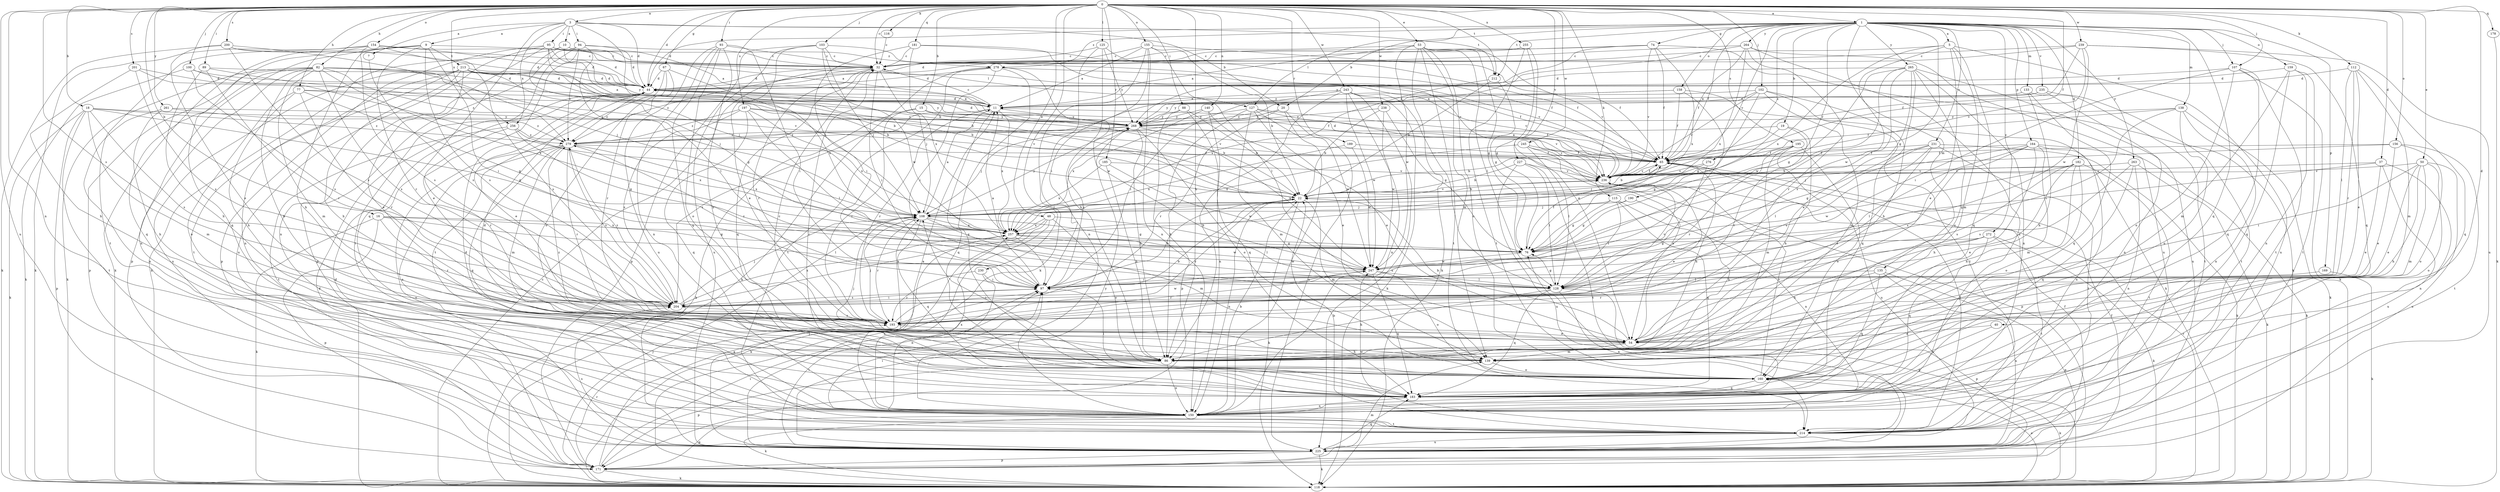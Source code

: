 strict digraph  {
0;
1;
3;
5;
7;
9;
10;
11;
15;
16;
18;
19;
20;
22;
32;
37;
40;
44;
48;
50;
53;
54;
65;
67;
74;
76;
77;
82;
86;
88;
89;
93;
94;
95;
97;
100;
102;
103;
107;
108;
112;
115;
116;
118;
125;
127;
128;
133;
135;
138;
139;
140;
150;
154;
155;
156;
158;
159;
160;
164;
169;
171;
178;
181;
182;
183;
185;
189;
190;
193;
195;
197;
200;
201;
204;
212;
213;
214;
225;
227;
230;
231;
235;
236;
238;
239;
243;
245;
247;
255;
256;
257;
261;
263;
264;
265;
268;
272;
276;
278;
279;
0 -> 1  [label=a];
0 -> 3  [label=a];
0 -> 15  [label=b];
0 -> 16  [label=b];
0 -> 18  [label=b];
0 -> 32  [label=c];
0 -> 37  [label=d];
0 -> 40  [label=d];
0 -> 44  [label=d];
0 -> 48  [label=e];
0 -> 50  [label=e];
0 -> 53  [label=e];
0 -> 65  [label=f];
0 -> 67  [label=g];
0 -> 77  [label=h];
0 -> 82  [label=h];
0 -> 86  [label=h];
0 -> 88  [label=i];
0 -> 89  [label=i];
0 -> 93  [label=i];
0 -> 100  [label=j];
0 -> 102  [label=j];
0 -> 103  [label=j];
0 -> 107  [label=j];
0 -> 112  [label=k];
0 -> 115  [label=k];
0 -> 116  [label=k];
0 -> 125  [label=l];
0 -> 140  [label=n];
0 -> 150  [label=n];
0 -> 154  [label=o];
0 -> 155  [label=o];
0 -> 156  [label=o];
0 -> 178  [label=q];
0 -> 181  [label=q];
0 -> 185  [label=r];
0 -> 189  [label=r];
0 -> 195  [label=s];
0 -> 197  [label=s];
0 -> 200  [label=s];
0 -> 201  [label=s];
0 -> 204  [label=s];
0 -> 212  [label=t];
0 -> 225  [label=u];
0 -> 227  [label=v];
0 -> 230  [label=v];
0 -> 238  [label=w];
0 -> 239  [label=w];
0 -> 243  [label=w];
0 -> 245  [label=w];
0 -> 255  [label=x];
0 -> 256  [label=x];
0 -> 261  [label=y];
1 -> 5  [label=a];
1 -> 19  [label=b];
1 -> 20  [label=b];
1 -> 44  [label=d];
1 -> 65  [label=f];
1 -> 74  [label=g];
1 -> 76  [label=g];
1 -> 107  [label=j];
1 -> 127  [label=l];
1 -> 133  [label=m];
1 -> 135  [label=m];
1 -> 138  [label=m];
1 -> 158  [label=o];
1 -> 159  [label=o];
1 -> 164  [label=p];
1 -> 169  [label=p];
1 -> 182  [label=q];
1 -> 183  [label=q];
1 -> 190  [label=r];
1 -> 212  [label=t];
1 -> 231  [label=v];
1 -> 235  [label=v];
1 -> 236  [label=v];
1 -> 263  [label=y];
1 -> 264  [label=y];
1 -> 265  [label=y];
1 -> 272  [label=z];
1 -> 276  [label=z];
1 -> 278  [label=z];
3 -> 7  [label=a];
3 -> 9  [label=a];
3 -> 10  [label=a];
3 -> 20  [label=b];
3 -> 22  [label=b];
3 -> 44  [label=d];
3 -> 94  [label=i];
3 -> 95  [label=i];
3 -> 183  [label=q];
3 -> 212  [label=t];
3 -> 256  [label=x];
5 -> 32  [label=c];
5 -> 54  [label=e];
5 -> 139  [label=m];
5 -> 183  [label=q];
5 -> 225  [label=u];
5 -> 247  [label=w];
5 -> 257  [label=x];
7 -> 204  [label=s];
9 -> 86  [label=h];
9 -> 97  [label=i];
9 -> 118  [label=k];
9 -> 127  [label=l];
9 -> 171  [label=p];
9 -> 193  [label=r];
9 -> 204  [label=s];
9 -> 213  [label=t];
10 -> 11  [label=a];
10 -> 22  [label=b];
10 -> 108  [label=j];
10 -> 118  [label=k];
10 -> 278  [label=z];
11 -> 32  [label=c];
11 -> 44  [label=d];
11 -> 183  [label=q];
11 -> 193  [label=r];
11 -> 204  [label=s];
11 -> 257  [label=x];
11 -> 268  [label=y];
15 -> 22  [label=b];
15 -> 118  [label=k];
15 -> 193  [label=r];
15 -> 268  [label=y];
16 -> 76  [label=g];
16 -> 118  [label=k];
16 -> 128  [label=l];
16 -> 171  [label=p];
16 -> 193  [label=r];
16 -> 257  [label=x];
18 -> 76  [label=g];
18 -> 118  [label=k];
18 -> 139  [label=m];
18 -> 171  [label=p];
18 -> 204  [label=s];
18 -> 214  [label=t];
18 -> 268  [label=y];
18 -> 279  [label=z];
19 -> 76  [label=g];
19 -> 86  [label=h];
19 -> 193  [label=r];
19 -> 279  [label=z];
20 -> 150  [label=w];
20 -> 193  [label=r];
20 -> 225  [label=u];
20 -> 268  [label=y];
22 -> 108  [label=j];
22 -> 118  [label=k];
22 -> 139  [label=m];
22 -> 150  [label=n];
22 -> 193  [label=r];
22 -> 236  [label=v];
32 -> 44  [label=d];
32 -> 97  [label=i];
32 -> 108  [label=j];
32 -> 183  [label=q];
32 -> 193  [label=r];
32 -> 236  [label=v];
32 -> 279  [label=z];
37 -> 54  [label=e];
37 -> 76  [label=g];
37 -> 150  [label=n];
37 -> 225  [label=u];
37 -> 236  [label=v];
40 -> 54  [label=e];
40 -> 160  [label=o];
44 -> 11  [label=a];
44 -> 54  [label=e];
44 -> 65  [label=f];
44 -> 279  [label=z];
48 -> 118  [label=k];
48 -> 128  [label=l];
48 -> 160  [label=o];
48 -> 204  [label=s];
48 -> 225  [label=u];
48 -> 257  [label=x];
50 -> 54  [label=e];
50 -> 86  [label=h];
50 -> 97  [label=i];
50 -> 139  [label=m];
50 -> 160  [label=o];
50 -> 225  [label=u];
50 -> 236  [label=v];
53 -> 11  [label=a];
53 -> 32  [label=c];
53 -> 76  [label=g];
53 -> 118  [label=k];
53 -> 128  [label=l];
53 -> 139  [label=m];
53 -> 160  [label=o];
53 -> 214  [label=t];
53 -> 236  [label=v];
53 -> 247  [label=w];
54 -> 22  [label=b];
54 -> 86  [label=h];
54 -> 139  [label=m];
65 -> 11  [label=a];
65 -> 22  [label=b];
65 -> 44  [label=d];
65 -> 86  [label=h];
65 -> 236  [label=v];
67 -> 44  [label=d];
67 -> 160  [label=o];
67 -> 193  [label=r];
67 -> 214  [label=t];
67 -> 257  [label=x];
74 -> 32  [label=c];
74 -> 44  [label=d];
74 -> 65  [label=f];
74 -> 118  [label=k];
74 -> 236  [label=v];
74 -> 257  [label=x];
74 -> 268  [label=y];
76 -> 65  [label=f];
76 -> 247  [label=w];
77 -> 11  [label=a];
77 -> 76  [label=g];
77 -> 86  [label=h];
77 -> 160  [label=o];
77 -> 193  [label=r];
77 -> 268  [label=y];
82 -> 22  [label=b];
82 -> 44  [label=d];
82 -> 86  [label=h];
82 -> 108  [label=j];
82 -> 118  [label=k];
82 -> 139  [label=m];
82 -> 150  [label=n];
82 -> 171  [label=p];
82 -> 183  [label=q];
82 -> 204  [label=s];
82 -> 257  [label=x];
82 -> 279  [label=z];
86 -> 32  [label=c];
86 -> 108  [label=j];
86 -> 150  [label=n];
86 -> 171  [label=p];
88 -> 22  [label=b];
88 -> 171  [label=p];
88 -> 183  [label=q];
88 -> 268  [label=y];
89 -> 44  [label=d];
89 -> 86  [label=h];
89 -> 193  [label=r];
89 -> 236  [label=v];
93 -> 32  [label=c];
93 -> 86  [label=h];
93 -> 97  [label=i];
93 -> 150  [label=n];
93 -> 160  [label=o];
93 -> 183  [label=q];
93 -> 225  [label=u];
94 -> 32  [label=c];
94 -> 44  [label=d];
94 -> 54  [label=e];
94 -> 128  [label=l];
94 -> 171  [label=p];
94 -> 214  [label=t];
94 -> 279  [label=z];
95 -> 11  [label=a];
95 -> 32  [label=c];
95 -> 44  [label=d];
95 -> 108  [label=j];
95 -> 150  [label=n];
95 -> 171  [label=p];
95 -> 225  [label=u];
95 -> 268  [label=y];
97 -> 11  [label=a];
97 -> 22  [label=b];
97 -> 204  [label=s];
97 -> 268  [label=y];
97 -> 279  [label=z];
100 -> 44  [label=d];
100 -> 108  [label=j];
100 -> 118  [label=k];
100 -> 204  [label=s];
102 -> 11  [label=a];
102 -> 76  [label=g];
102 -> 139  [label=m];
102 -> 183  [label=q];
102 -> 214  [label=t];
102 -> 236  [label=v];
102 -> 268  [label=y];
103 -> 32  [label=c];
103 -> 54  [label=e];
103 -> 108  [label=j];
103 -> 171  [label=p];
103 -> 225  [label=u];
103 -> 236  [label=v];
103 -> 247  [label=w];
107 -> 44  [label=d];
107 -> 97  [label=i];
107 -> 118  [label=k];
107 -> 160  [label=o];
107 -> 183  [label=q];
107 -> 214  [label=t];
108 -> 11  [label=a];
108 -> 76  [label=g];
108 -> 139  [label=m];
108 -> 183  [label=q];
108 -> 193  [label=r];
108 -> 257  [label=x];
108 -> 268  [label=y];
112 -> 44  [label=d];
112 -> 54  [label=e];
112 -> 128  [label=l];
112 -> 139  [label=m];
112 -> 183  [label=q];
112 -> 193  [label=r];
115 -> 76  [label=g];
115 -> 108  [label=j];
115 -> 128  [label=l];
115 -> 150  [label=n];
115 -> 183  [label=q];
116 -> 32  [label=c];
118 -> 32  [label=c];
118 -> 44  [label=d];
118 -> 76  [label=g];
118 -> 108  [label=j];
118 -> 160  [label=o];
118 -> 236  [label=v];
125 -> 32  [label=c];
125 -> 65  [label=f];
125 -> 86  [label=h];
125 -> 150  [label=n];
125 -> 268  [label=y];
127 -> 54  [label=e];
127 -> 65  [label=f];
127 -> 86  [label=h];
127 -> 139  [label=m];
127 -> 236  [label=v];
127 -> 247  [label=w];
127 -> 268  [label=y];
128 -> 76  [label=g];
128 -> 86  [label=h];
128 -> 150  [label=n];
128 -> 171  [label=p];
128 -> 183  [label=q];
128 -> 236  [label=v];
133 -> 11  [label=a];
133 -> 86  [label=h];
133 -> 183  [label=q];
133 -> 214  [label=t];
135 -> 97  [label=i];
135 -> 171  [label=p];
135 -> 183  [label=q];
135 -> 193  [label=r];
135 -> 225  [label=u];
138 -> 65  [label=f];
138 -> 97  [label=i];
138 -> 118  [label=k];
138 -> 150  [label=n];
138 -> 160  [label=o];
138 -> 268  [label=y];
139 -> 44  [label=d];
139 -> 160  [label=o];
139 -> 279  [label=z];
140 -> 54  [label=e];
140 -> 150  [label=n];
140 -> 257  [label=x];
140 -> 268  [label=y];
150 -> 11  [label=a];
150 -> 22  [label=b];
150 -> 44  [label=d];
150 -> 97  [label=i];
150 -> 118  [label=k];
150 -> 171  [label=p];
150 -> 214  [label=t];
150 -> 257  [label=x];
154 -> 22  [label=b];
154 -> 32  [label=c];
154 -> 44  [label=d];
154 -> 118  [label=k];
154 -> 183  [label=q];
154 -> 204  [label=s];
154 -> 214  [label=t];
155 -> 11  [label=a];
155 -> 22  [label=b];
155 -> 32  [label=c];
155 -> 65  [label=f];
155 -> 97  [label=i];
155 -> 118  [label=k];
155 -> 128  [label=l];
155 -> 150  [label=n];
156 -> 22  [label=b];
156 -> 54  [label=e];
156 -> 65  [label=f];
156 -> 160  [label=o];
156 -> 214  [label=t];
158 -> 11  [label=a];
158 -> 65  [label=f];
158 -> 97  [label=i];
158 -> 118  [label=k];
158 -> 279  [label=z];
159 -> 44  [label=d];
159 -> 139  [label=m];
159 -> 150  [label=n];
159 -> 183  [label=q];
159 -> 214  [label=t];
160 -> 97  [label=i];
160 -> 108  [label=j];
160 -> 118  [label=k];
160 -> 183  [label=q];
160 -> 236  [label=v];
164 -> 65  [label=f];
164 -> 86  [label=h];
164 -> 108  [label=j];
164 -> 118  [label=k];
164 -> 128  [label=l];
164 -> 139  [label=m];
164 -> 150  [label=n];
164 -> 204  [label=s];
169 -> 118  [label=k];
169 -> 128  [label=l];
171 -> 44  [label=d];
171 -> 65  [label=f];
171 -> 97  [label=i];
171 -> 118  [label=k];
171 -> 139  [label=m];
171 -> 193  [label=r];
171 -> 257  [label=x];
178 -> 118  [label=k];
181 -> 32  [label=c];
181 -> 65  [label=f];
181 -> 97  [label=i];
181 -> 236  [label=v];
181 -> 257  [label=x];
182 -> 54  [label=e];
182 -> 86  [label=h];
182 -> 160  [label=o];
182 -> 204  [label=s];
182 -> 214  [label=t];
182 -> 236  [label=v];
182 -> 247  [label=w];
183 -> 32  [label=c];
183 -> 150  [label=n];
185 -> 86  [label=h];
185 -> 236  [label=v];
185 -> 247  [label=w];
185 -> 257  [label=x];
189 -> 65  [label=f];
189 -> 247  [label=w];
189 -> 257  [label=x];
190 -> 76  [label=g];
190 -> 86  [label=h];
190 -> 108  [label=j];
193 -> 22  [label=b];
193 -> 54  [label=e];
193 -> 108  [label=j];
195 -> 22  [label=b];
195 -> 65  [label=f];
195 -> 139  [label=m];
195 -> 160  [label=o];
195 -> 193  [label=r];
195 -> 225  [label=u];
197 -> 128  [label=l];
197 -> 183  [label=q];
197 -> 204  [label=s];
197 -> 236  [label=v];
197 -> 257  [label=x];
197 -> 268  [label=y];
197 -> 279  [label=z];
200 -> 32  [label=c];
200 -> 44  [label=d];
200 -> 54  [label=e];
200 -> 108  [label=j];
200 -> 118  [label=k];
200 -> 204  [label=s];
201 -> 11  [label=a];
201 -> 44  [label=d];
201 -> 86  [label=h];
201 -> 204  [label=s];
204 -> 97  [label=i];
204 -> 108  [label=j];
204 -> 193  [label=r];
204 -> 247  [label=w];
204 -> 257  [label=x];
204 -> 279  [label=z];
212 -> 22  [label=b];
212 -> 76  [label=g];
212 -> 257  [label=x];
213 -> 22  [label=b];
213 -> 44  [label=d];
213 -> 54  [label=e];
213 -> 76  [label=g];
213 -> 86  [label=h];
213 -> 150  [label=n];
213 -> 204  [label=s];
213 -> 214  [label=t];
213 -> 225  [label=u];
213 -> 236  [label=v];
214 -> 22  [label=b];
214 -> 65  [label=f];
214 -> 97  [label=i];
214 -> 225  [label=u];
214 -> 247  [label=w];
225 -> 65  [label=f];
225 -> 97  [label=i];
225 -> 108  [label=j];
225 -> 118  [label=k];
225 -> 171  [label=p];
225 -> 183  [label=q];
225 -> 204  [label=s];
225 -> 268  [label=y];
227 -> 22  [label=b];
227 -> 128  [label=l];
227 -> 214  [label=t];
227 -> 225  [label=u];
227 -> 236  [label=v];
230 -> 97  [label=i];
230 -> 150  [label=n];
230 -> 193  [label=r];
231 -> 54  [label=e];
231 -> 65  [label=f];
231 -> 76  [label=g];
231 -> 118  [label=k];
231 -> 128  [label=l];
231 -> 204  [label=s];
231 -> 214  [label=t];
235 -> 11  [label=a];
235 -> 150  [label=n];
235 -> 214  [label=t];
235 -> 268  [label=y];
236 -> 22  [label=b];
236 -> 54  [label=e];
236 -> 65  [label=f];
238 -> 22  [label=b];
238 -> 76  [label=g];
238 -> 247  [label=w];
238 -> 268  [label=y];
239 -> 32  [label=c];
239 -> 44  [label=d];
239 -> 65  [label=f];
239 -> 183  [label=q];
239 -> 225  [label=u];
239 -> 236  [label=v];
239 -> 247  [label=w];
243 -> 11  [label=a];
243 -> 86  [label=h];
243 -> 97  [label=i];
243 -> 118  [label=k];
243 -> 128  [label=l];
243 -> 150  [label=n];
243 -> 225  [label=u];
243 -> 247  [label=w];
245 -> 54  [label=e];
245 -> 65  [label=f];
245 -> 128  [label=l];
245 -> 171  [label=p];
245 -> 257  [label=x];
247 -> 97  [label=i];
247 -> 128  [label=l];
247 -> 160  [label=o];
247 -> 183  [label=q];
247 -> 193  [label=r];
255 -> 32  [label=c];
255 -> 54  [label=e];
255 -> 76  [label=g];
255 -> 214  [label=t];
256 -> 76  [label=g];
256 -> 193  [label=r];
256 -> 214  [label=t];
256 -> 257  [label=x];
256 -> 279  [label=z];
257 -> 76  [label=g];
257 -> 97  [label=i];
257 -> 247  [label=w];
261 -> 86  [label=h];
261 -> 150  [label=n];
261 -> 268  [label=y];
261 -> 279  [label=z];
263 -> 118  [label=k];
263 -> 150  [label=n];
263 -> 183  [label=q];
263 -> 204  [label=s];
263 -> 236  [label=v];
264 -> 32  [label=c];
264 -> 65  [label=f];
264 -> 150  [label=n];
264 -> 193  [label=r];
264 -> 225  [label=u];
264 -> 257  [label=x];
264 -> 279  [label=z];
265 -> 44  [label=d];
265 -> 54  [label=e];
265 -> 76  [label=g];
265 -> 86  [label=h];
265 -> 150  [label=n];
265 -> 160  [label=o];
265 -> 204  [label=s];
265 -> 225  [label=u];
265 -> 247  [label=w];
268 -> 44  [label=d];
268 -> 86  [label=h];
268 -> 108  [label=j];
268 -> 160  [label=o];
268 -> 236  [label=v];
268 -> 247  [label=w];
268 -> 279  [label=z];
272 -> 76  [label=g];
272 -> 86  [label=h];
272 -> 118  [label=k];
272 -> 128  [label=l];
272 -> 183  [label=q];
272 -> 214  [label=t];
276 -> 108  [label=j];
276 -> 128  [label=l];
276 -> 236  [label=v];
278 -> 44  [label=d];
278 -> 65  [label=f];
278 -> 97  [label=i];
278 -> 118  [label=k];
278 -> 183  [label=q];
278 -> 214  [label=t];
278 -> 247  [label=w];
279 -> 65  [label=f];
279 -> 139  [label=m];
279 -> 150  [label=n];
279 -> 183  [label=q];
279 -> 193  [label=r];
279 -> 204  [label=s];
279 -> 225  [label=u];
279 -> 257  [label=x];
}
